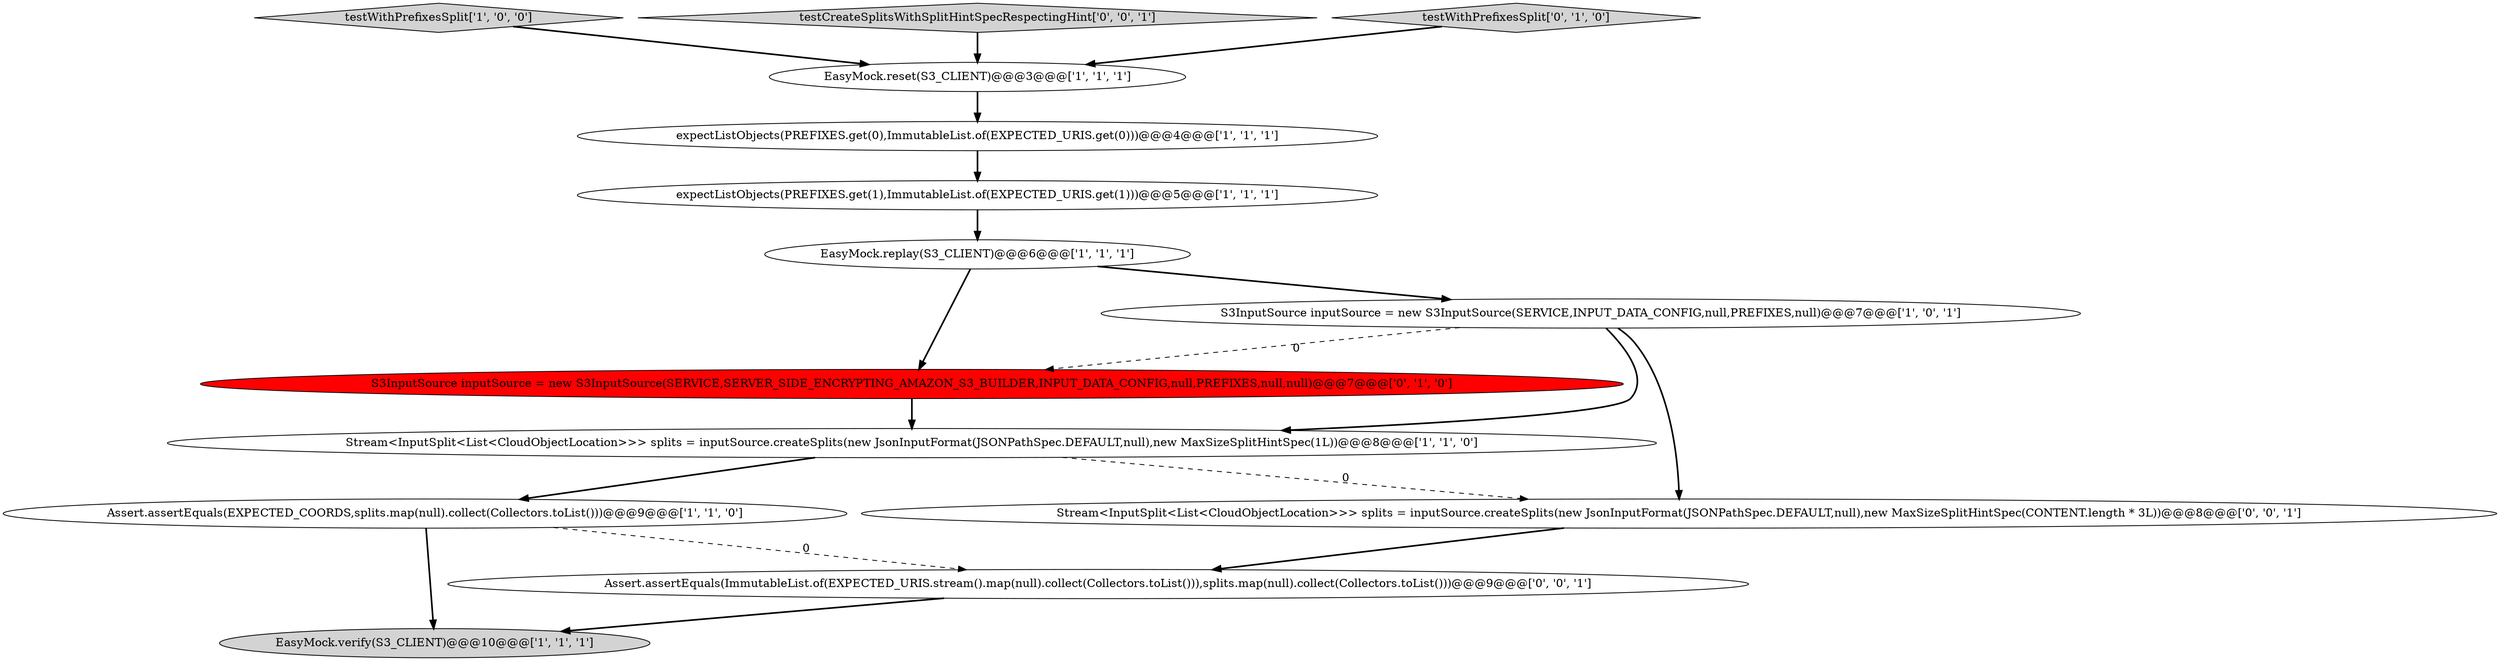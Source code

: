 digraph {
2 [style = filled, label = "testWithPrefixesSplit['1', '0', '0']", fillcolor = lightgray, shape = diamond image = "AAA0AAABBB1BBB"];
10 [style = filled, label = "S3InputSource inputSource = new S3InputSource(SERVICE,SERVER_SIDE_ENCRYPTING_AMAZON_S3_BUILDER,INPUT_DATA_CONFIG,null,PREFIXES,null,null)@@@7@@@['0', '1', '0']", fillcolor = red, shape = ellipse image = "AAA1AAABBB2BBB"];
6 [style = filled, label = "S3InputSource inputSource = new S3InputSource(SERVICE,INPUT_DATA_CONFIG,null,PREFIXES,null)@@@7@@@['1', '0', '1']", fillcolor = white, shape = ellipse image = "AAA0AAABBB1BBB"];
4 [style = filled, label = "EasyMock.reset(S3_CLIENT)@@@3@@@['1', '1', '1']", fillcolor = white, shape = ellipse image = "AAA0AAABBB1BBB"];
0 [style = filled, label = "Assert.assertEquals(EXPECTED_COORDS,splits.map(null).collect(Collectors.toList()))@@@9@@@['1', '1', '0']", fillcolor = white, shape = ellipse image = "AAA0AAABBB1BBB"];
1 [style = filled, label = "EasyMock.verify(S3_CLIENT)@@@10@@@['1', '1', '1']", fillcolor = lightgray, shape = ellipse image = "AAA0AAABBB1BBB"];
7 [style = filled, label = "Stream<InputSplit<List<CloudObjectLocation>>> splits = inputSource.createSplits(new JsonInputFormat(JSONPathSpec.DEFAULT,null),new MaxSizeSplitHintSpec(1L))@@@8@@@['1', '1', '0']", fillcolor = white, shape = ellipse image = "AAA0AAABBB1BBB"];
13 [style = filled, label = "Assert.assertEquals(ImmutableList.of(EXPECTED_URIS.stream().map(null).collect(Collectors.toList())),splits.map(null).collect(Collectors.toList()))@@@9@@@['0', '0', '1']", fillcolor = white, shape = ellipse image = "AAA0AAABBB3BBB"];
5 [style = filled, label = "EasyMock.replay(S3_CLIENT)@@@6@@@['1', '1', '1']", fillcolor = white, shape = ellipse image = "AAA0AAABBB1BBB"];
3 [style = filled, label = "expectListObjects(PREFIXES.get(0),ImmutableList.of(EXPECTED_URIS.get(0)))@@@4@@@['1', '1', '1']", fillcolor = white, shape = ellipse image = "AAA0AAABBB1BBB"];
11 [style = filled, label = "testCreateSplitsWithSplitHintSpecRespectingHint['0', '0', '1']", fillcolor = lightgray, shape = diamond image = "AAA0AAABBB3BBB"];
12 [style = filled, label = "Stream<InputSplit<List<CloudObjectLocation>>> splits = inputSource.createSplits(new JsonInputFormat(JSONPathSpec.DEFAULT,null),new MaxSizeSplitHintSpec(CONTENT.length * 3L))@@@8@@@['0', '0', '1']", fillcolor = white, shape = ellipse image = "AAA0AAABBB3BBB"];
8 [style = filled, label = "expectListObjects(PREFIXES.get(1),ImmutableList.of(EXPECTED_URIS.get(1)))@@@5@@@['1', '1', '1']", fillcolor = white, shape = ellipse image = "AAA0AAABBB1BBB"];
9 [style = filled, label = "testWithPrefixesSplit['0', '1', '0']", fillcolor = lightgray, shape = diamond image = "AAA0AAABBB2BBB"];
7->12 [style = dashed, label="0"];
5->10 [style = bold, label=""];
4->3 [style = bold, label=""];
12->13 [style = bold, label=""];
6->10 [style = dashed, label="0"];
7->0 [style = bold, label=""];
5->6 [style = bold, label=""];
6->7 [style = bold, label=""];
8->5 [style = bold, label=""];
2->4 [style = bold, label=""];
10->7 [style = bold, label=""];
0->1 [style = bold, label=""];
3->8 [style = bold, label=""];
13->1 [style = bold, label=""];
0->13 [style = dashed, label="0"];
9->4 [style = bold, label=""];
11->4 [style = bold, label=""];
6->12 [style = bold, label=""];
}
